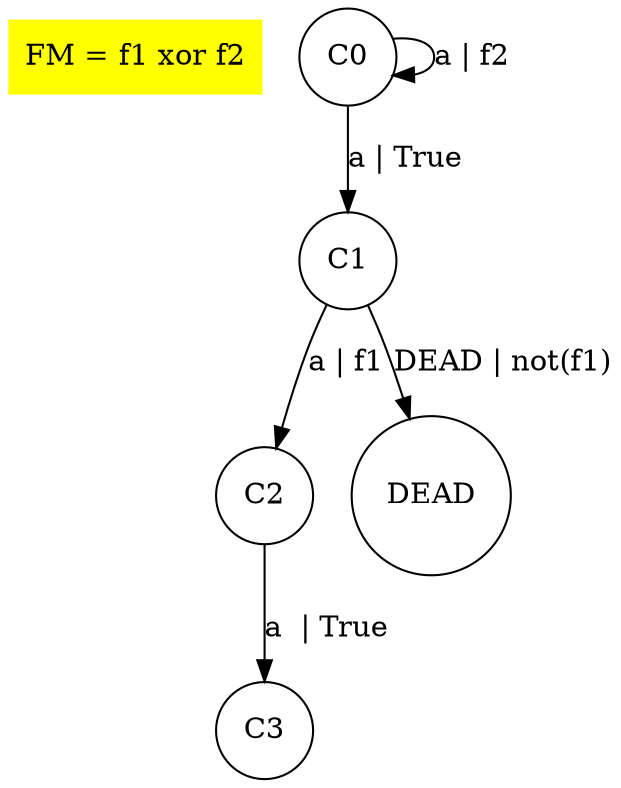 digraph TEST {
FM="f1 xor f2";
name="TEST";
rankdir=TB;
node [shape=circle];
FeatureModel [color=yellow, label="FM = f1 xor f2", shape=plaintext, style=filled];
C0 [initial=True];
C0 -> C0  [label="a | f2"];
C0 -> C1  [label="a | True"];
C1 -> C2  [label="a | f1"];
C2 -> C3  [label="a  | True"];
C1 -> DEAD  [label="DEAD | not(f1)"];
}
